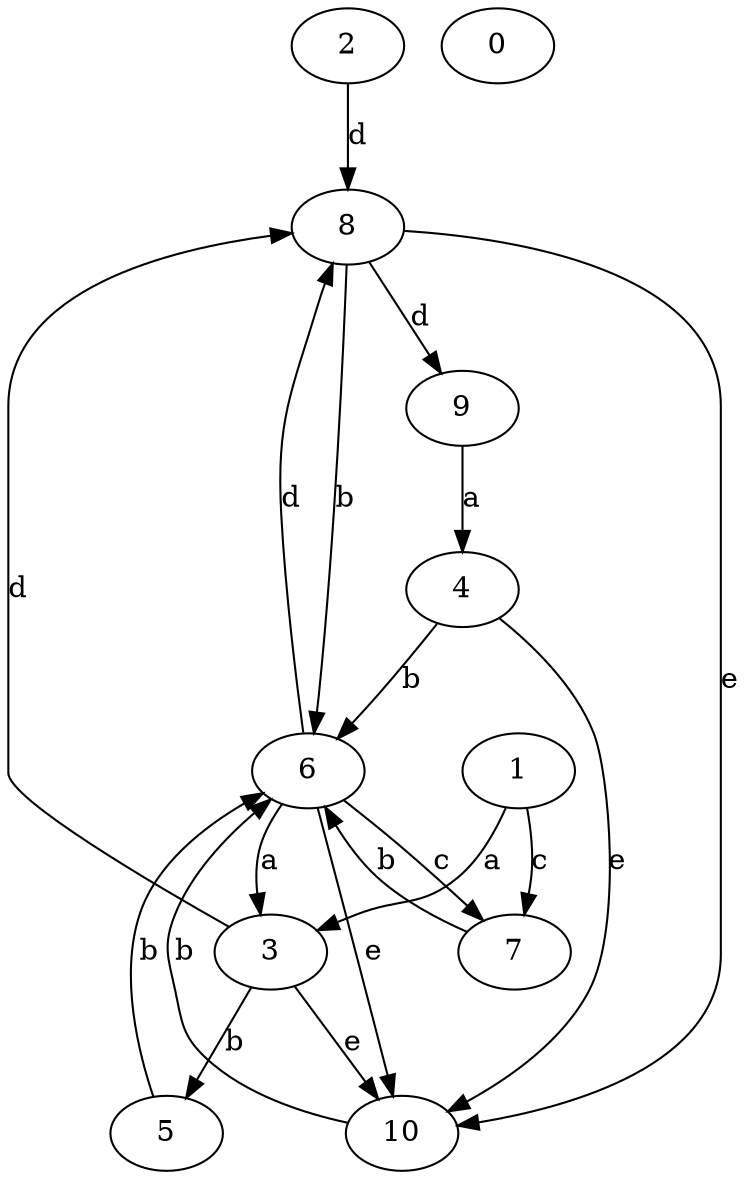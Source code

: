 strict digraph  {
2;
3;
4;
5;
6;
7;
0;
8;
9;
10;
1;
2 -> 8  [label=d];
3 -> 5  [label=b];
3 -> 8  [label=d];
3 -> 10  [label=e];
4 -> 6  [label=b];
4 -> 10  [label=e];
5 -> 6  [label=b];
6 -> 3  [label=a];
6 -> 7  [label=c];
6 -> 8  [label=d];
6 -> 10  [label=e];
7 -> 6  [label=b];
8 -> 6  [label=b];
8 -> 9  [label=d];
8 -> 10  [label=e];
9 -> 4  [label=a];
10 -> 6  [label=b];
1 -> 3  [label=a];
1 -> 7  [label=c];
}
